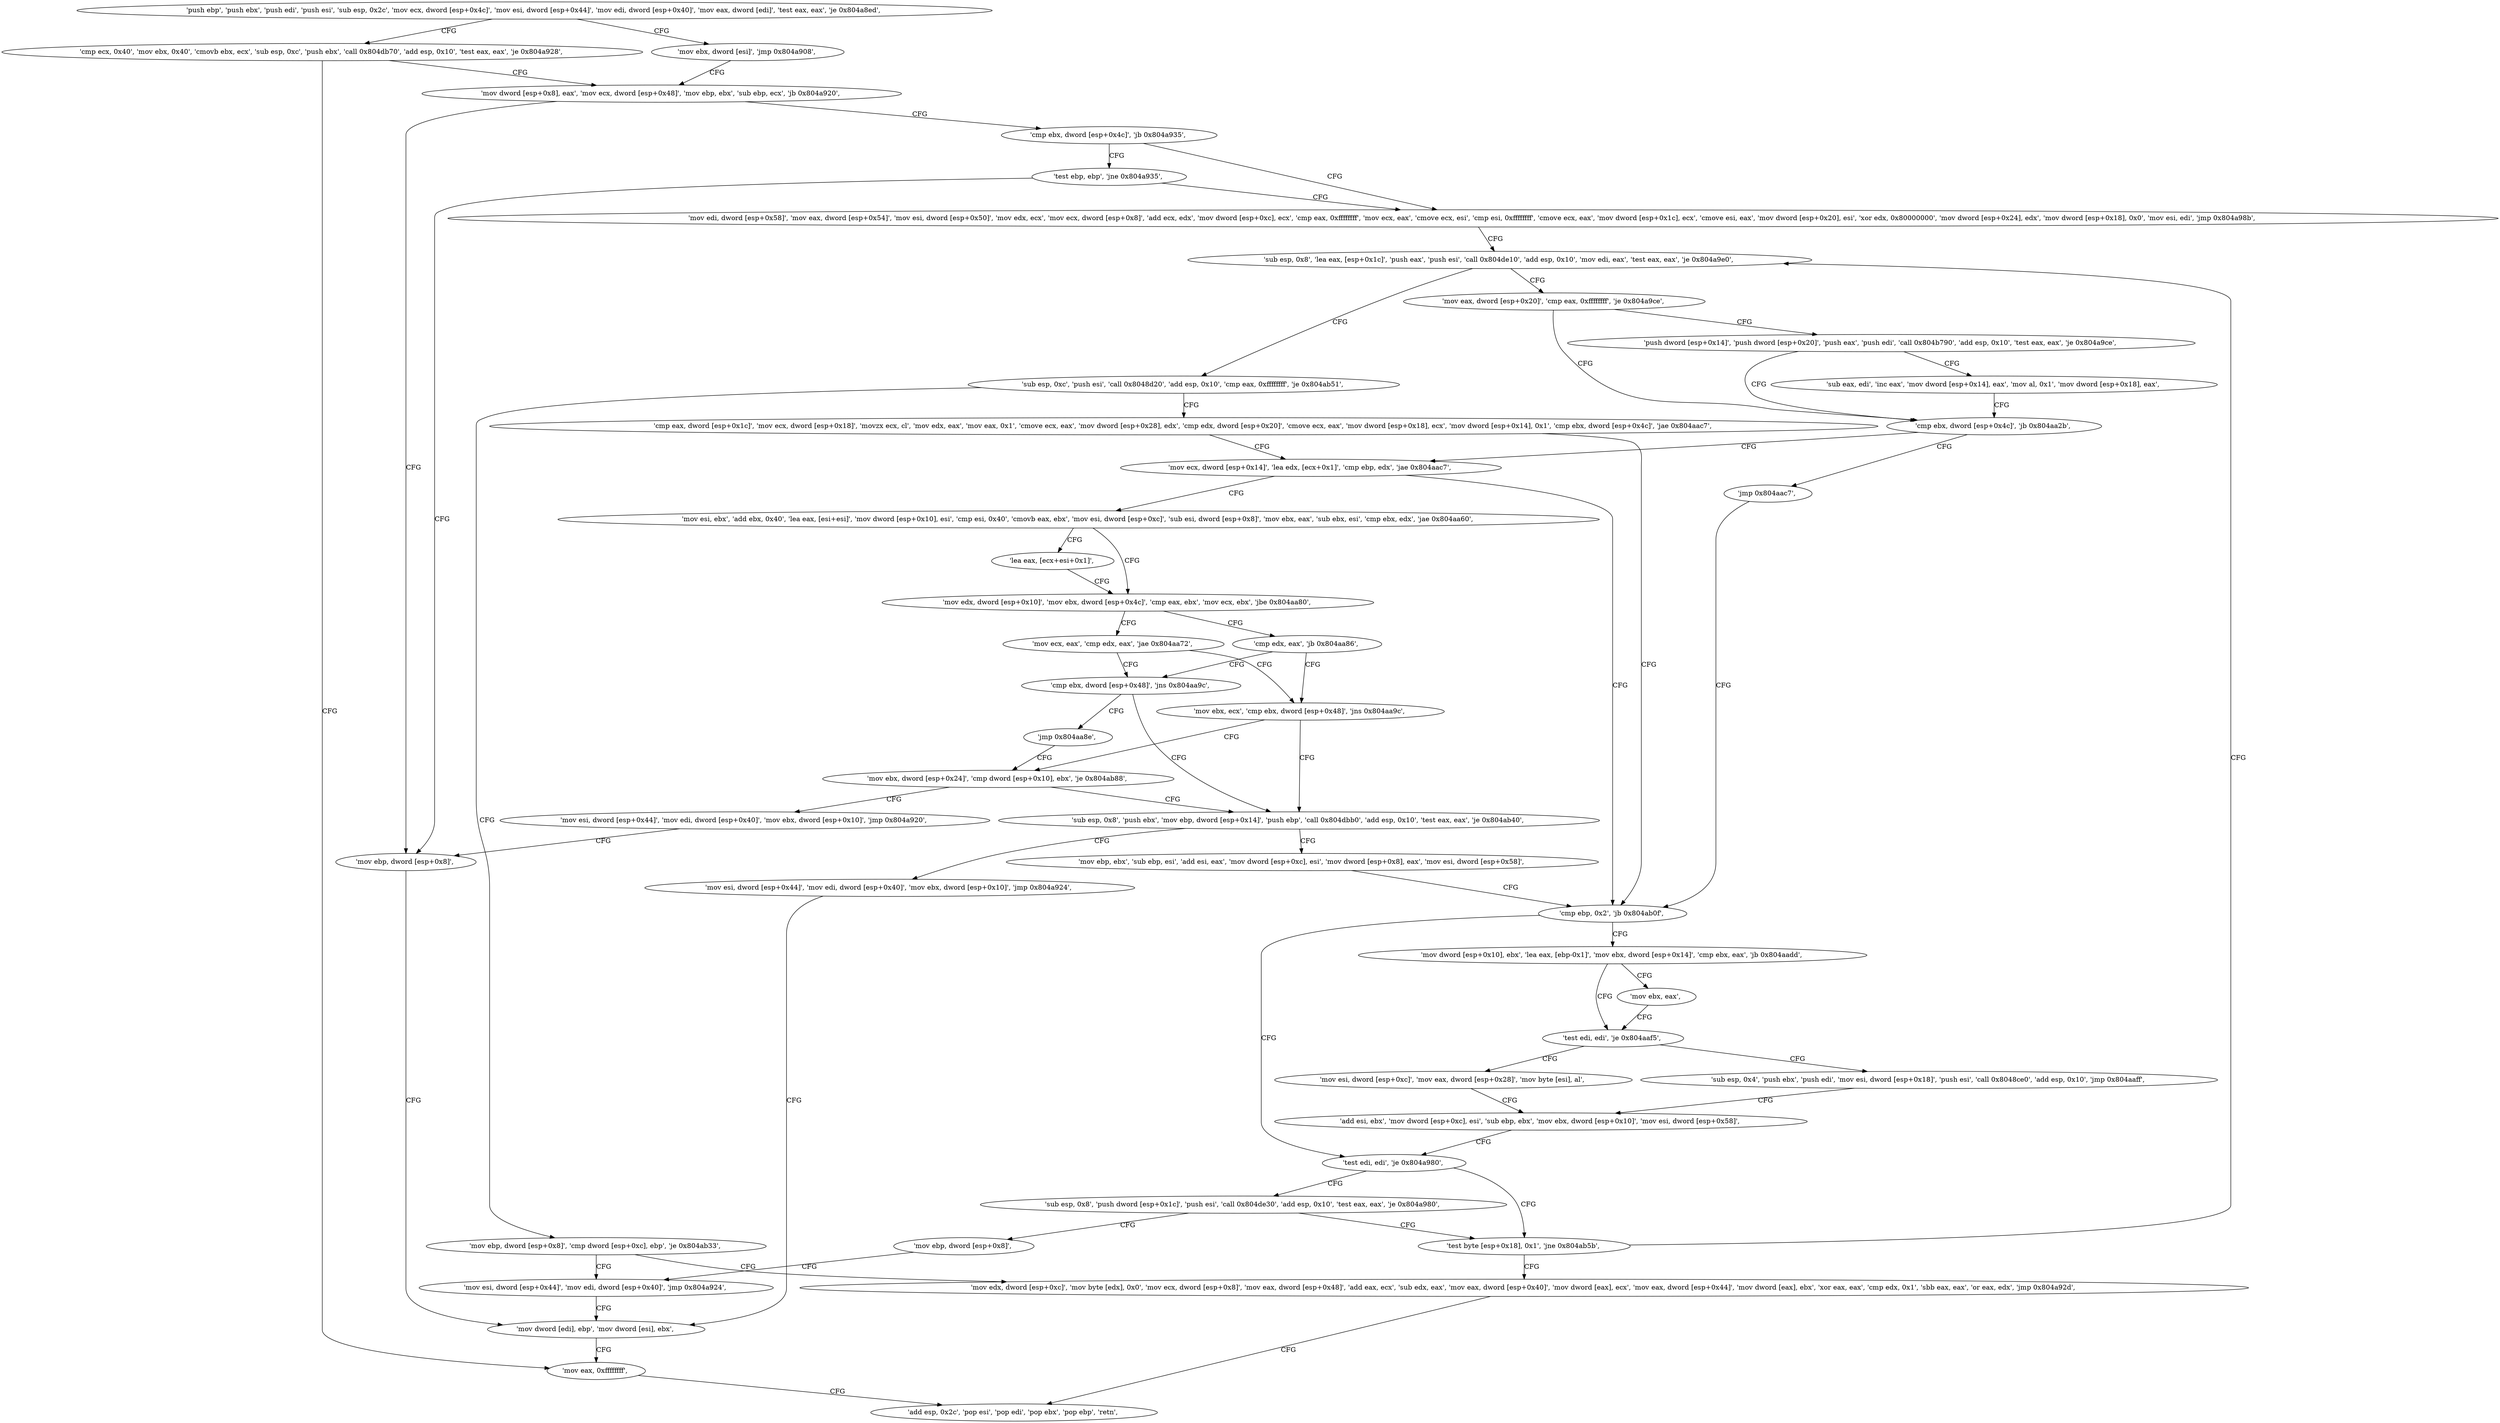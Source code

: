 digraph "func" {
"134523088" [label = "'push ebp', 'push ebx', 'push edi', 'push esi', 'sub esp, 0x2c', 'mov ecx, dword [esp+0x4c]', 'mov esi, dword [esp+0x44]', 'mov edi, dword [esp+0x40]', 'mov eax, dword [edi]', 'test eax, eax', 'je 0x804a8ed', " ]
"134523117" [label = "'cmp ecx, 0x40', 'mov ebx, 0x40', 'cmovb ebx, ecx', 'sub esp, 0xc', 'push ebx', 'call 0x804db70', 'add esp, 0x10', 'test eax, eax', 'je 0x804a928', " ]
"134523113" [label = "'mov ebx, dword [esi]', 'jmp 0x804a908', " ]
"134523176" [label = "'mov eax, 0xffffffff', " ]
"134523144" [label = "'mov dword [esp+0x8], eax', 'mov ecx, dword [esp+0x48]', 'mov ebp, ebx', 'sub ebp, ecx', 'jb 0x804a920', " ]
"134523181" [label = "'add esp, 0x2c', 'pop esi', 'pop edi', 'pop ebx', 'pop ebp', 'retn', " ]
"134523168" [label = "'mov ebp, dword [esp+0x8]', " ]
"134523158" [label = "'cmp ebx, dword [esp+0x4c]', 'jb 0x804a935', " ]
"134523172" [label = "'mov dword [edi], ebp', 'mov dword [esi], ebx', " ]
"134523189" [label = "'mov edi, dword [esp+0x58]', 'mov eax, dword [esp+0x54]', 'mov esi, dword [esp+0x50]', 'mov edx, ecx', 'mov ecx, dword [esp+0x8]', 'add ecx, edx', 'mov dword [esp+0xc], ecx', 'cmp eax, 0xffffffff', 'mov ecx, eax', 'cmove ecx, esi', 'cmp esi, 0xffffffff', 'cmove ecx, eax', 'mov dword [esp+0x1c], ecx', 'cmove esi, eax', 'mov dword [esp+0x20], esi', 'xor edx, 0x80000000', 'mov dword [esp+0x24], edx', 'mov dword [esp+0x18], 0x0', 'mov esi, edi', 'jmp 0x804a98b', " ]
"134523164" [label = "'test ebp, ebp', 'jne 0x804a935', " ]
"134523275" [label = "'sub esp, 0x8', 'lea eax, [esp+0x1c]', 'push eax', 'push esi', 'call 0x804de10', 'add esp, 0x10', 'mov edi, eax', 'test eax, eax', 'je 0x804a9e0', " ]
"134523360" [label = "'sub esp, 0xc', 'push esi', 'call 0x8048d20', 'add esp, 0x10', 'cmp eax, 0xffffffff', 'je 0x804ab51', " ]
"134523298" [label = "'mov eax, dword [esp+0x20]', 'cmp eax, 0xffffffff', 'je 0x804a9ce', " ]
"134523729" [label = "'mov ebp, dword [esp+0x8]', 'cmp dword [esp+0xc], ebp', 'je 0x804ab33', " ]
"134523381" [label = "'cmp eax, dword [esp+0x1c]', 'mov ecx, dword [esp+0x18]', 'movzx ecx, cl', 'mov edx, eax', 'mov eax, 0x1', 'cmove ecx, eax', 'mov dword [esp+0x28], edx', 'cmp edx, dword [esp+0x20]', 'cmove ecx, eax', 'mov dword [esp+0x18], ecx', 'mov dword [esp+0x14], 0x1', 'cmp ebx, dword [esp+0x4c]', 'jae 0x804aac7', " ]
"134523342" [label = "'cmp ebx, dword [esp+0x4c]', 'jb 0x804aa2b', " ]
"134523307" [label = "'push dword [esp+0x14]', 'push dword [esp+0x20]', 'push eax', 'push edi', 'call 0x804b790', 'add esp, 0x10', 'test eax, eax', 'je 0x804a9ce', " ]
"134523699" [label = "'mov esi, dword [esp+0x44]', 'mov edi, dword [esp+0x40]', 'jmp 0x804a924', " ]
"134523739" [label = "'mov edx, dword [esp+0xc]', 'mov byte [edx], 0x0', 'mov ecx, dword [esp+0x8]', 'mov eax, dword [esp+0x48]', 'add eax, ecx', 'sub edx, eax', 'mov eax, dword [esp+0x40]', 'mov dword [eax], ecx', 'mov eax, dword [esp+0x44]', 'mov dword [eax], ebx', 'xor eax, eax', 'cmp edx, 0x1', 'sbb eax, eax', 'or eax, edx', 'jmp 0x804a92d', " ]
"134523591" [label = "'cmp ebp, 0x2', 'jb 0x804ab0f', " ]
"134523435" [label = "'mov ecx, dword [esp+0x14]', 'lea edx, [ecx+0x1]', 'cmp ebp, edx', 'jae 0x804aac7', " ]
"134523348" [label = "'jmp 0x804aac7', " ]
"134523329" [label = "'sub eax, edi', 'inc eax', 'mov dword [esp+0x14], eax', 'mov al, 0x1', 'mov dword [esp+0x18], eax', " ]
"134523663" [label = "'test edi, edi', 'je 0x804a980', " ]
"134523596" [label = "'mov dword [esp+0x10], ebx', 'lea eax, [ebp-0x1]', 'mov ebx, dword [esp+0x14]', 'cmp ebx, eax', 'jb 0x804aadd', " ]
"134523450" [label = "'mov esi, ebx', 'add ebx, 0x40', 'lea eax, [esi+esi]', 'mov dword [esp+0x10], esi', 'cmp esi, 0x40', 'cmovb eax, ebx', 'mov esi, dword [esp+0xc]', 'sub esi, dword [esp+0x8]', 'mov ebx, eax', 'sub ebx, esi', 'cmp ebx, edx', 'jae 0x804aa60', " ]
"134523264" [label = "'test byte [esp+0x18], 0x1', 'jne 0x804ab5b', " ]
"134523671" [label = "'sub esp, 0x8', 'push dword [esp+0x1c]', 'push esi', 'call 0x804de30', 'add esp, 0x10', 'test eax, eax', 'je 0x804a980', " ]
"134523613" [label = "'test edi, edi', 'je 0x804aaf5', " ]
"134523611" [label = "'mov ebx, eax', " ]
"134523488" [label = "'mov edx, dword [esp+0x10]', 'mov ebx, dword [esp+0x4c]', 'cmp eax, ebx', 'mov ecx, ebx', 'jbe 0x804aa80', " ]
"134523484" [label = "'lea eax, [ecx+esi+0x1]', " ]
"134523695" [label = "'mov ebp, dword [esp+0x8]', " ]
"134523637" [label = "'mov esi, dword [esp+0xc]', 'mov eax, dword [esp+0x28]', 'mov byte [esi], al', " ]
"134523617" [label = "'sub esp, 0x4', 'push ebx', 'push edi', 'mov esi, dword [esp+0x18]', 'push esi', 'call 0x8048ce0', 'add esp, 0x10', 'jmp 0x804aaff', " ]
"134523520" [label = "'mov ecx, eax', 'cmp edx, eax', 'jae 0x804aa72', " ]
"134523502" [label = "'cmp edx, eax', 'jb 0x804aa86', " ]
"134523647" [label = "'add esi, ebx', 'mov dword [esp+0xc], esi', 'sub ebp, ebx', 'mov ebx, dword [esp+0x10]', 'mov esi, dword [esp+0x58]', " ]
"134523506" [label = "'cmp ebx, dword [esp+0x48]', 'jns 0x804aa9c', " ]
"134523526" [label = "'mov ebx, ecx', 'cmp ebx, dword [esp+0x48]', 'jns 0x804aa9c', " ]
"134523548" [label = "'sub esp, 0x8', 'push ebx', 'mov ebp, dword [esp+0x14]', 'push ebp', 'call 0x804dbb0', 'add esp, 0x10', 'test eax, eax', 'je 0x804ab40', " ]
"134523512" [label = "'jmp 0x804aa8e', " ]
"134523534" [label = "'mov ebx, dword [esp+0x24]', 'cmp dword [esp+0x10], ebx', 'je 0x804ab88', " ]
"134523712" [label = "'mov esi, dword [esp+0x44]', 'mov edi, dword [esp+0x40]', 'mov ebx, dword [esp+0x10]', 'jmp 0x804a924', " ]
"134523573" [label = "'mov ebp, ebx', 'sub ebp, esi', 'add esi, eax', 'mov dword [esp+0xc], esi', 'mov dword [esp+0x8], eax', 'mov esi, dword [esp+0x58]', " ]
"134523784" [label = "'mov esi, dword [esp+0x44]', 'mov edi, dword [esp+0x40]', 'mov ebx, dword [esp+0x10]', 'jmp 0x804a920', " ]
"134523088" -> "134523117" [ label = "CFG" ]
"134523088" -> "134523113" [ label = "CFG" ]
"134523117" -> "134523176" [ label = "CFG" ]
"134523117" -> "134523144" [ label = "CFG" ]
"134523113" -> "134523144" [ label = "CFG" ]
"134523176" -> "134523181" [ label = "CFG" ]
"134523144" -> "134523168" [ label = "CFG" ]
"134523144" -> "134523158" [ label = "CFG" ]
"134523168" -> "134523172" [ label = "CFG" ]
"134523158" -> "134523189" [ label = "CFG" ]
"134523158" -> "134523164" [ label = "CFG" ]
"134523172" -> "134523176" [ label = "CFG" ]
"134523189" -> "134523275" [ label = "CFG" ]
"134523164" -> "134523189" [ label = "CFG" ]
"134523164" -> "134523168" [ label = "CFG" ]
"134523275" -> "134523360" [ label = "CFG" ]
"134523275" -> "134523298" [ label = "CFG" ]
"134523360" -> "134523729" [ label = "CFG" ]
"134523360" -> "134523381" [ label = "CFG" ]
"134523298" -> "134523342" [ label = "CFG" ]
"134523298" -> "134523307" [ label = "CFG" ]
"134523729" -> "134523699" [ label = "CFG" ]
"134523729" -> "134523739" [ label = "CFG" ]
"134523381" -> "134523591" [ label = "CFG" ]
"134523381" -> "134523435" [ label = "CFG" ]
"134523342" -> "134523435" [ label = "CFG" ]
"134523342" -> "134523348" [ label = "CFG" ]
"134523307" -> "134523342" [ label = "CFG" ]
"134523307" -> "134523329" [ label = "CFG" ]
"134523699" -> "134523172" [ label = "CFG" ]
"134523739" -> "134523181" [ label = "CFG" ]
"134523591" -> "134523663" [ label = "CFG" ]
"134523591" -> "134523596" [ label = "CFG" ]
"134523435" -> "134523591" [ label = "CFG" ]
"134523435" -> "134523450" [ label = "CFG" ]
"134523348" -> "134523591" [ label = "CFG" ]
"134523329" -> "134523342" [ label = "CFG" ]
"134523663" -> "134523264" [ label = "CFG" ]
"134523663" -> "134523671" [ label = "CFG" ]
"134523596" -> "134523613" [ label = "CFG" ]
"134523596" -> "134523611" [ label = "CFG" ]
"134523450" -> "134523488" [ label = "CFG" ]
"134523450" -> "134523484" [ label = "CFG" ]
"134523264" -> "134523739" [ label = "CFG" ]
"134523264" -> "134523275" [ label = "CFG" ]
"134523671" -> "134523264" [ label = "CFG" ]
"134523671" -> "134523695" [ label = "CFG" ]
"134523613" -> "134523637" [ label = "CFG" ]
"134523613" -> "134523617" [ label = "CFG" ]
"134523611" -> "134523613" [ label = "CFG" ]
"134523488" -> "134523520" [ label = "CFG" ]
"134523488" -> "134523502" [ label = "CFG" ]
"134523484" -> "134523488" [ label = "CFG" ]
"134523695" -> "134523699" [ label = "CFG" ]
"134523637" -> "134523647" [ label = "CFG" ]
"134523617" -> "134523647" [ label = "CFG" ]
"134523520" -> "134523506" [ label = "CFG" ]
"134523520" -> "134523526" [ label = "CFG" ]
"134523502" -> "134523526" [ label = "CFG" ]
"134523502" -> "134523506" [ label = "CFG" ]
"134523647" -> "134523663" [ label = "CFG" ]
"134523506" -> "134523548" [ label = "CFG" ]
"134523506" -> "134523512" [ label = "CFG" ]
"134523526" -> "134523548" [ label = "CFG" ]
"134523526" -> "134523534" [ label = "CFG" ]
"134523548" -> "134523712" [ label = "CFG" ]
"134523548" -> "134523573" [ label = "CFG" ]
"134523512" -> "134523534" [ label = "CFG" ]
"134523534" -> "134523784" [ label = "CFG" ]
"134523534" -> "134523548" [ label = "CFG" ]
"134523712" -> "134523172" [ label = "CFG" ]
"134523573" -> "134523591" [ label = "CFG" ]
"134523784" -> "134523168" [ label = "CFG" ]
}
